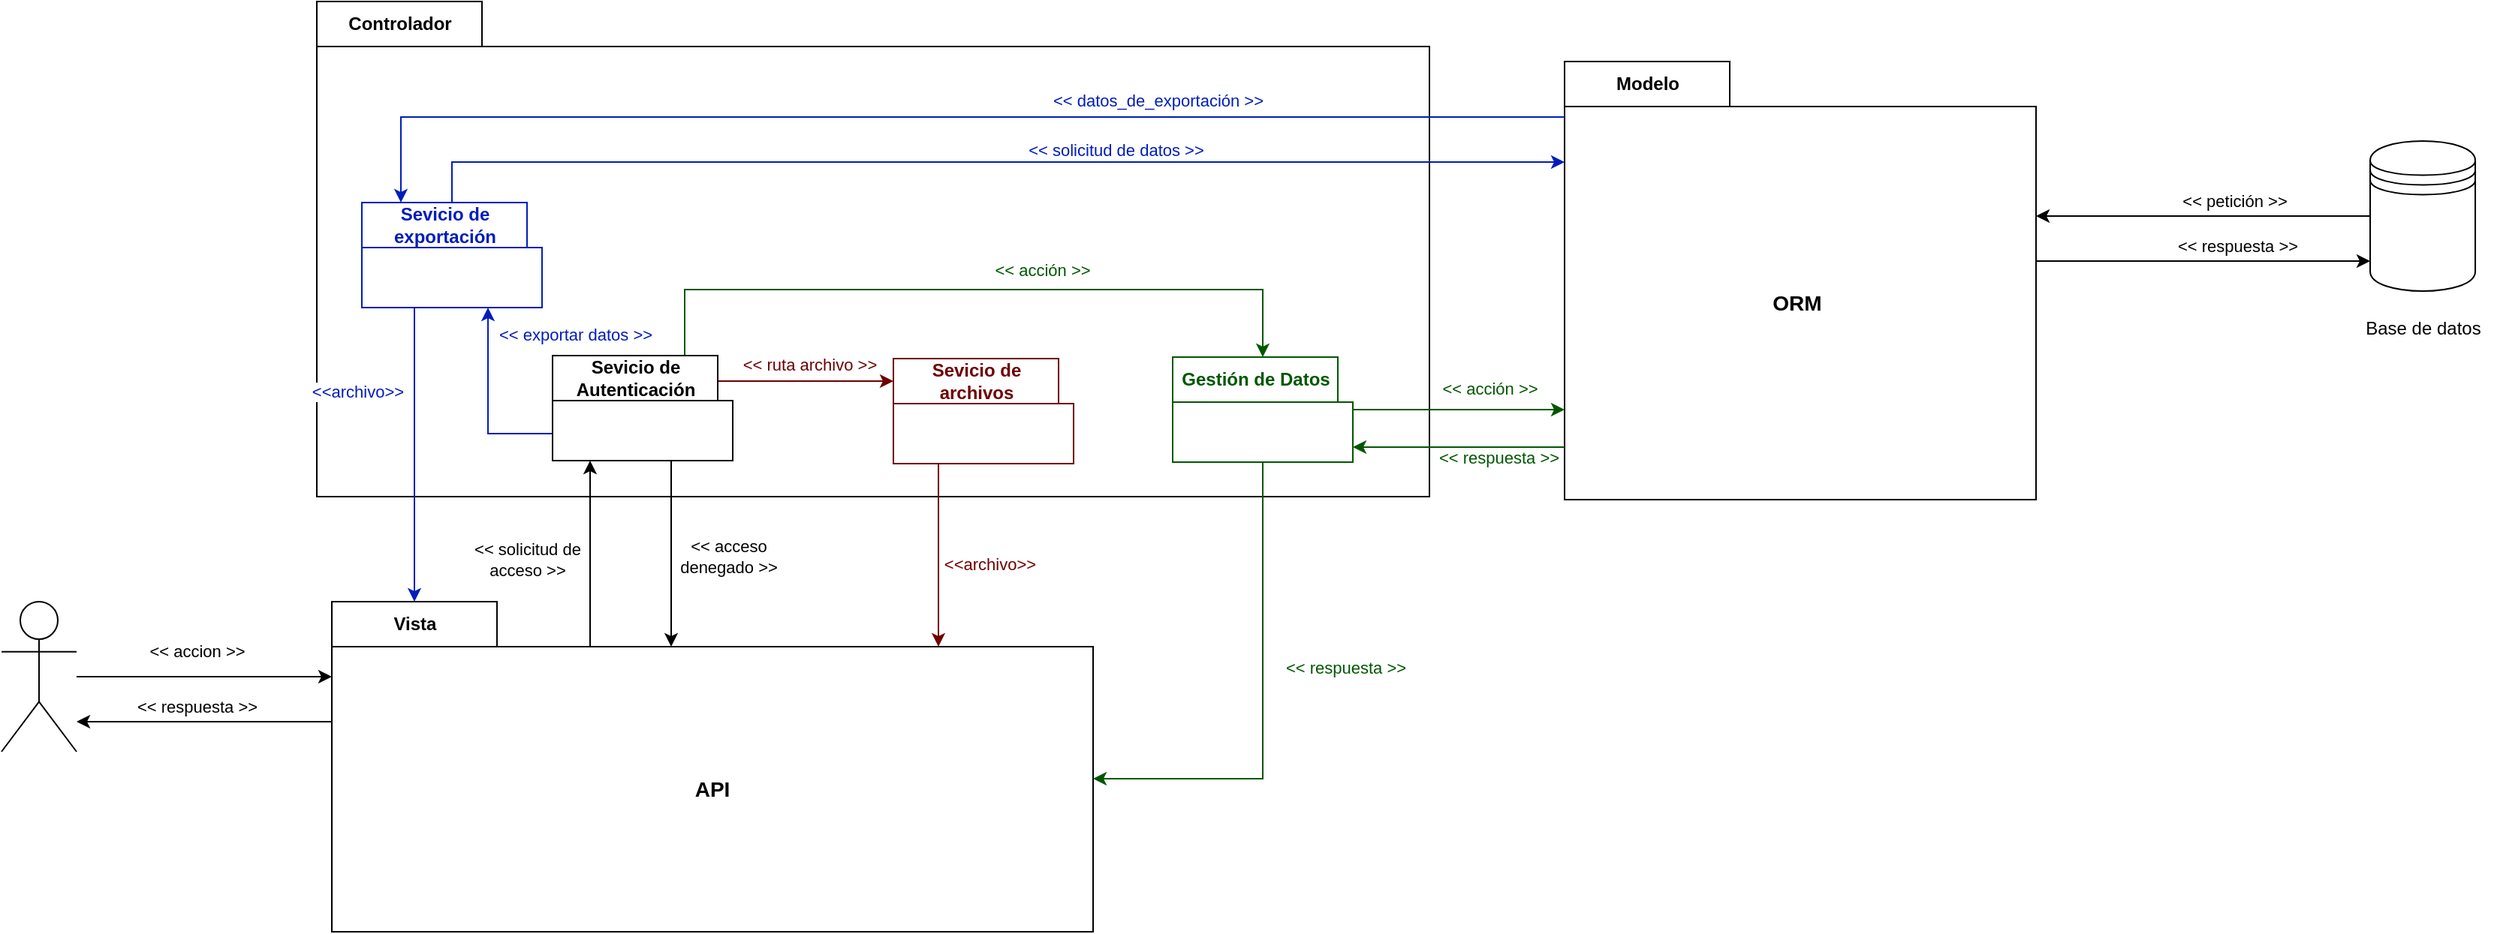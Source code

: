 <mxfile>
    <diagram name="Page-1" id="b5b7bab2-c9e2-2cf4-8b2a-24fd1a2a6d21">
        <mxGraphModel dx="1581" dy="849" grid="0" gridSize="10" guides="0" tooltips="1" connect="1" arrows="1" fold="1" page="0" pageScale="1" pageWidth="827" pageHeight="1169" background="#ffffff" math="0" shadow="0">
            <root>
                <mxCell id="0"/>
                <mxCell id="1" parent="0"/>
                <mxCell id="MoiTgc7sWNlrWl-F0rcY-3" value="Vista" style="shape=folder;fontStyle=1;tabWidth=110;tabHeight=30;tabPosition=left;html=1;boundedLbl=1;labelInHeader=1;container=1;collapsible=0;recursiveResize=0;" parent="1" vertex="1">
                    <mxGeometry x="200" y="470" width="507" height="220" as="geometry"/>
                </mxCell>
                <mxCell id="MoiTgc7sWNlrWl-F0rcY-5" value="&lt;font size=&quot;1&quot;&gt;&lt;b style=&quot;font-size: 14px&quot;&gt;API&lt;/b&gt;&lt;/font&gt;" style="text;html=1;strokeColor=none;fillColor=none;align=center;verticalAlign=middle;whiteSpace=wrap;rounded=0;" parent="MoiTgc7sWNlrWl-F0rcY-3" vertex="1">
                    <mxGeometry y="30" width="507" height="190" as="geometry"/>
                </mxCell>
                <mxCell id="MoiTgc7sWNlrWl-F0rcY-8" style="edgeStyle=orthogonalEdgeStyle;rounded=0;orthogonalLoop=1;jettySize=auto;html=1;" parent="1" source="MoiTgc7sWNlrWl-F0rcY-6" target="MoiTgc7sWNlrWl-F0rcY-3" edge="1">
                    <mxGeometry relative="1" as="geometry">
                        <Array as="points">
                            <mxPoint x="180" y="520"/>
                            <mxPoint x="180" y="520"/>
                        </Array>
                    </mxGeometry>
                </mxCell>
                <mxCell id="MoiTgc7sWNlrWl-F0rcY-28" value="&amp;lt;&amp;lt; accion &amp;gt;&amp;gt;" style="edgeLabel;html=1;align=center;verticalAlign=middle;resizable=0;points=[];" parent="MoiTgc7sWNlrWl-F0rcY-8" vertex="1" connectable="0">
                    <mxGeometry x="0.2" y="1" relative="1" as="geometry">
                        <mxPoint x="-22" y="-16" as="offset"/>
                    </mxGeometry>
                </mxCell>
                <mxCell id="MoiTgc7sWNlrWl-F0rcY-6" value="" style="shape=umlActor;verticalLabelPosition=bottom;verticalAlign=top;html=1;" parent="1" vertex="1">
                    <mxGeometry x="-20" y="470" width="50" height="100" as="geometry"/>
                </mxCell>
                <mxCell id="MoiTgc7sWNlrWl-F0rcY-9" style="edgeStyle=orthogonalEdgeStyle;rounded=0;orthogonalLoop=1;jettySize=auto;html=1;" parent="1" source="MoiTgc7sWNlrWl-F0rcY-5" target="MoiTgc7sWNlrWl-F0rcY-6" edge="1">
                    <mxGeometry relative="1" as="geometry">
                        <Array as="points">
                            <mxPoint x="120" y="550"/>
                            <mxPoint x="120" y="550"/>
                        </Array>
                    </mxGeometry>
                </mxCell>
                <mxCell id="MoiTgc7sWNlrWl-F0rcY-29" value="&amp;lt;&amp;lt; respuesta &amp;gt;&amp;gt;" style="edgeLabel;html=1;align=center;verticalAlign=middle;resizable=0;points=[];" parent="MoiTgc7sWNlrWl-F0rcY-9" vertex="1" connectable="0">
                    <mxGeometry x="-0.259" y="3" relative="1" as="geometry">
                        <mxPoint x="-27" y="-13" as="offset"/>
                    </mxGeometry>
                </mxCell>
                <mxCell id="MoiTgc7sWNlrWl-F0rcY-10" value="Modelo" style="shape=folder;fontStyle=1;tabWidth=110;tabHeight=30;tabPosition=left;html=1;boundedLbl=1;labelInHeader=1;container=1;collapsible=0;recursiveResize=0;" parent="1" vertex="1">
                    <mxGeometry x="1021" y="110" width="314" height="292" as="geometry"/>
                </mxCell>
                <mxCell id="MoiTgc7sWNlrWl-F0rcY-11" value="&lt;font style=&quot;font-size: 14px&quot;&gt;&lt;b&gt;ORM&lt;/b&gt;&lt;/font&gt;" style="text;html=1;strokeColor=none;fillColor=none;align=center;verticalAlign=middle;whiteSpace=wrap;rounded=0;" parent="MoiTgc7sWNlrWl-F0rcY-10" vertex="1">
                    <mxGeometry y="30" width="310" height="262" as="geometry"/>
                </mxCell>
                <mxCell id="MoiTgc7sWNlrWl-F0rcY-14" style="edgeStyle=orthogonalEdgeStyle;rounded=0;orthogonalLoop=1;jettySize=auto;html=1;" parent="1" source="MoiTgc7sWNlrWl-F0rcY-12" target="MoiTgc7sWNlrWl-F0rcY-10" edge="1">
                    <mxGeometry relative="1" as="geometry">
                        <Array as="points">
                            <mxPoint x="1451" y="213"/>
                            <mxPoint x="1451" y="213"/>
                        </Array>
                    </mxGeometry>
                </mxCell>
                <mxCell id="MoiTgc7sWNlrWl-F0rcY-40" value="&amp;lt;&amp;lt; petición &amp;gt;&amp;gt;" style="edgeLabel;html=1;align=center;verticalAlign=middle;resizable=0;points=[];" parent="MoiTgc7sWNlrWl-F0rcY-14" vertex="1" connectable="0">
                    <mxGeometry x="0.2" y="-1" relative="1" as="geometry">
                        <mxPoint x="43" y="-9" as="offset"/>
                    </mxGeometry>
                </mxCell>
                <mxCell id="MoiTgc7sWNlrWl-F0rcY-12" value="" style="shape=datastore;whiteSpace=wrap;html=1;" parent="1" vertex="1">
                    <mxGeometry x="1557.53" y="163" width="70" height="100" as="geometry"/>
                </mxCell>
                <mxCell id="MoiTgc7sWNlrWl-F0rcY-13" style="edgeStyle=orthogonalEdgeStyle;rounded=0;orthogonalLoop=1;jettySize=auto;html=1;" parent="1" source="MoiTgc7sWNlrWl-F0rcY-10" target="MoiTgc7sWNlrWl-F0rcY-12" edge="1">
                    <mxGeometry relative="1" as="geometry">
                        <Array as="points">
                            <mxPoint x="1471" y="243"/>
                            <mxPoint x="1471" y="243"/>
                        </Array>
                    </mxGeometry>
                </mxCell>
                <mxCell id="MoiTgc7sWNlrWl-F0rcY-41" value="&amp;lt;&amp;lt; respuesta &amp;gt;&amp;gt;" style="edgeLabel;html=1;align=center;verticalAlign=middle;resizable=0;points=[];" parent="MoiTgc7sWNlrWl-F0rcY-13" vertex="1" connectable="0">
                    <mxGeometry x="0.141" y="-3" relative="1" as="geometry">
                        <mxPoint x="7" y="-13" as="offset"/>
                    </mxGeometry>
                </mxCell>
                <mxCell id="MoiTgc7sWNlrWl-F0rcY-15" value="Base de datos" style="text;html=1;strokeColor=none;fillColor=none;align=center;verticalAlign=middle;whiteSpace=wrap;rounded=0;" parent="1" vertex="1">
                    <mxGeometry x="1542.53" y="278" width="100" height="20" as="geometry"/>
                </mxCell>
                <mxCell id="MoiTgc7sWNlrWl-F0rcY-16" value="Controlador" style="shape=folder;fontStyle=1;tabWidth=110;tabHeight=30;tabPosition=left;html=1;boundedLbl=1;labelInHeader=1;container=1;collapsible=0;recursiveResize=0;" parent="1" vertex="1">
                    <mxGeometry x="190" y="70" width="741" height="330" as="geometry"/>
                </mxCell>
                <mxCell id="MoiTgc7sWNlrWl-F0rcY-57" style="edgeStyle=orthogonalEdgeStyle;rounded=0;orthogonalLoop=1;jettySize=auto;html=1;fillColor=#0050ef;strokeColor=#001DBC;" parent="MoiTgc7sWNlrWl-F0rcY-16" source="MoiTgc7sWNlrWl-F0rcY-18" target="MoiTgc7sWNlrWl-F0rcY-56" edge="1">
                    <mxGeometry relative="1" as="geometry">
                        <Array as="points">
                            <mxPoint x="114" y="288"/>
                        </Array>
                    </mxGeometry>
                </mxCell>
                <mxCell id="MoiTgc7sWNlrWl-F0rcY-58" value="&amp;lt;&amp;lt; exportar datos &amp;gt;&amp;gt;" style="edgeLabel;html=1;align=center;verticalAlign=middle;resizable=0;points=[];fontColor=#001DBC;" parent="MoiTgc7sWNlrWl-F0rcY-57" vertex="1" connectable="0">
                    <mxGeometry x="-0.224" relative="1" as="geometry">
                        <mxPoint x="58" y="-60" as="offset"/>
                    </mxGeometry>
                </mxCell>
                <mxCell id="MoiTgc7sWNlrWl-F0rcY-67" style="edgeStyle=orthogonalEdgeStyle;rounded=0;orthogonalLoop=1;jettySize=auto;html=1;exitX=0.908;exitY=0.129;exitDx=0;exitDy=0;exitPerimeter=0;fillColor=#a20025;strokeColor=#6F0000;" parent="MoiTgc7sWNlrWl-F0rcY-16" source="MoiTgc7sWNlrWl-F0rcY-18" target="MoiTgc7sWNlrWl-F0rcY-66" edge="1">
                    <mxGeometry relative="1" as="geometry">
                        <Array as="points">
                            <mxPoint x="266" y="253"/>
                        </Array>
                    </mxGeometry>
                </mxCell>
                <mxCell id="MoiTgc7sWNlrWl-F0rcY-68" value="&amp;lt;&amp;lt; ruta archivo &amp;gt;&amp;gt;" style="edgeLabel;html=1;align=center;verticalAlign=middle;resizable=0;points=[];fontColor=#6F0000;" parent="MoiTgc7sWNlrWl-F0rcY-67" vertex="1" connectable="0">
                    <mxGeometry x="0.683" y="-1" relative="1" as="geometry">
                        <mxPoint x="-36.03" y="-12" as="offset"/>
                    </mxGeometry>
                </mxCell>
                <mxCell id="8" style="edgeStyle=orthogonalEdgeStyle;rounded=0;orthogonalLoop=1;jettySize=auto;html=1;strokeColor=#005700;fontColor=#001DBC;fillColor=#008a00;" edge="1" parent="MoiTgc7sWNlrWl-F0rcY-16" source="MoiTgc7sWNlrWl-F0rcY-18" target="7">
                    <mxGeometry relative="1" as="geometry">
                        <Array as="points">
                            <mxPoint x="245" y="192"/>
                            <mxPoint x="630" y="192"/>
                        </Array>
                    </mxGeometry>
                </mxCell>
                <mxCell id="10" value="&amp;lt;&amp;lt; acción &amp;gt;&amp;gt;" style="edgeLabel;html=1;align=center;verticalAlign=middle;resizable=0;points=[];fontColor=#005700;" vertex="1" connectable="0" parent="8">
                    <mxGeometry x="0.759" y="-4" relative="1" as="geometry">
                        <mxPoint x="-135" y="-17" as="offset"/>
                    </mxGeometry>
                </mxCell>
                <mxCell id="MoiTgc7sWNlrWl-F0rcY-18" value="&lt;div&gt;Sevicio de &lt;br&gt;&lt;/div&gt;&lt;div&gt;Autenticación&lt;br&gt;&lt;/div&gt;" style="shape=folder;fontStyle=1;tabWidth=110;tabHeight=30;tabPosition=left;html=1;boundedLbl=1;labelInHeader=1;container=1;collapsible=0;recursiveResize=0;" parent="MoiTgc7sWNlrWl-F0rcY-16" vertex="1">
                    <mxGeometry x="157" y="236" width="120" height="70" as="geometry"/>
                </mxCell>
                <mxCell id="MoiTgc7sWNlrWl-F0rcY-56" value="&lt;div&gt;&lt;font color=&quot;#001dbc&quot;&gt;Sevicio de &lt;br&gt;&lt;/font&gt;&lt;/div&gt;&lt;div&gt;&lt;font color=&quot;#001dbc&quot;&gt;exportación&lt;/font&gt;&lt;/div&gt;" style="shape=folder;fontStyle=1;tabWidth=110;tabHeight=30;tabPosition=left;html=1;boundedLbl=1;labelInHeader=1;container=1;collapsible=0;recursiveResize=0;strokeColor=#001DBC;fontColor=#ffffff;fillColor=none;" parent="MoiTgc7sWNlrWl-F0rcY-16" vertex="1">
                    <mxGeometry x="30" y="134" width="120" height="70" as="geometry"/>
                </mxCell>
                <mxCell id="MoiTgc7sWNlrWl-F0rcY-66" value="&lt;div&gt;&lt;font color=&quot;#6f0000&quot;&gt;Sevicio de &lt;br&gt;&lt;/font&gt;&lt;/div&gt;&lt;font color=&quot;#6f0000&quot;&gt;archivos&lt;/font&gt;" style="shape=folder;fontStyle=1;tabWidth=110;tabHeight=30;tabPosition=left;html=1;boundedLbl=1;labelInHeader=1;container=1;collapsible=0;recursiveResize=0;strokeColor=#6F0000;fontColor=#ffffff;fillColor=none;" parent="MoiTgc7sWNlrWl-F0rcY-16" vertex="1">
                    <mxGeometry x="384" y="238" width="120" height="70" as="geometry"/>
                </mxCell>
                <mxCell id="7" value="&lt;font color=&quot;#005700&quot;&gt;Gestión de Datos&lt;/font&gt;" style="shape=folder;fontStyle=1;tabWidth=110;tabHeight=30;tabPosition=left;html=1;boundedLbl=1;labelInHeader=1;container=1;collapsible=0;recursiveResize=0;fontColor=#ffffff;fillColor=none;strokeColor=#005700;" vertex="1" parent="MoiTgc7sWNlrWl-F0rcY-16">
                    <mxGeometry x="570" y="237" width="120" height="70" as="geometry"/>
                </mxCell>
                <mxCell id="MoiTgc7sWNlrWl-F0rcY-23" style="edgeStyle=orthogonalEdgeStyle;rounded=0;orthogonalLoop=1;jettySize=auto;html=1;" parent="1" source="MoiTgc7sWNlrWl-F0rcY-18" edge="1" target="MoiTgc7sWNlrWl-F0rcY-5">
                    <mxGeometry relative="1" as="geometry">
                        <mxPoint x="265" y="470" as="targetPoint"/>
                        <Array as="points">
                            <mxPoint x="426" y="425"/>
                            <mxPoint x="426" y="425"/>
                        </Array>
                    </mxGeometry>
                </mxCell>
                <mxCell id="MoiTgc7sWNlrWl-F0rcY-26" value="&amp;lt;&amp;lt; acceso&lt;br&gt;denegado &amp;gt;&amp;gt;" style="edgeLabel;html=1;align=center;verticalAlign=middle;resizable=0;points=[];" parent="MoiTgc7sWNlrWl-F0rcY-23" vertex="1" connectable="0">
                    <mxGeometry x="0.19" y="2" relative="1" as="geometry">
                        <mxPoint x="36.0" y="-10.0" as="offset"/>
                    </mxGeometry>
                </mxCell>
                <mxCell id="MoiTgc7sWNlrWl-F0rcY-24" style="edgeStyle=orthogonalEdgeStyle;rounded=0;orthogonalLoop=1;jettySize=auto;html=1;" parent="1" source="MoiTgc7sWNlrWl-F0rcY-5" target="MoiTgc7sWNlrWl-F0rcY-18" edge="1">
                    <mxGeometry relative="1" as="geometry">
                        <Array as="points">
                            <mxPoint x="372" y="396"/>
                            <mxPoint x="372" y="396"/>
                        </Array>
                    </mxGeometry>
                </mxCell>
                <mxCell id="MoiTgc7sWNlrWl-F0rcY-30" value="&amp;lt;&amp;lt; solicitud de &lt;br&gt;acceso &amp;gt;&amp;gt;" style="edgeLabel;html=1;align=center;verticalAlign=middle;resizable=0;points=[];" parent="MoiTgc7sWNlrWl-F0rcY-24" vertex="1" connectable="0">
                    <mxGeometry x="-0.375" y="-2" relative="1" as="geometry">
                        <mxPoint x="-44" y="-19" as="offset"/>
                    </mxGeometry>
                </mxCell>
                <mxCell id="MoiTgc7sWNlrWl-F0rcY-59" style="edgeStyle=orthogonalEdgeStyle;rounded=0;orthogonalLoop=1;jettySize=auto;html=1;fillColor=#0050ef;strokeColor=#001DBC;" parent="1" source="MoiTgc7sWNlrWl-F0rcY-56" target="MoiTgc7sWNlrWl-F0rcY-10" edge="1">
                    <mxGeometry relative="1" as="geometry">
                        <mxPoint x="921" y="500" as="targetPoint"/>
                        <Array as="points">
                            <mxPoint x="562" y="177"/>
                            <mxPoint x="562" y="177"/>
                        </Array>
                    </mxGeometry>
                </mxCell>
                <mxCell id="2" value="&amp;lt;&amp;lt; solicitud de datos &amp;gt;&amp;gt;" style="edgeLabel;html=1;align=center;verticalAlign=middle;resizable=0;points=[];fontColor=#001DBC;" vertex="1" connectable="0" parent="MoiTgc7sWNlrWl-F0rcY-59">
                    <mxGeometry x="0.438" y="2" relative="1" as="geometry">
                        <mxPoint x="-83" y="-6" as="offset"/>
                    </mxGeometry>
                </mxCell>
                <mxCell id="MoiTgc7sWNlrWl-F0rcY-61" style="edgeStyle=orthogonalEdgeStyle;rounded=0;orthogonalLoop=1;jettySize=auto;html=1;fillColor=#0050ef;strokeColor=#001DBC;" parent="1" source="MoiTgc7sWNlrWl-F0rcY-10" target="MoiTgc7sWNlrWl-F0rcY-56" edge="1">
                    <mxGeometry relative="1" as="geometry">
                        <Array as="points">
                            <mxPoint x="246" y="147"/>
                        </Array>
                    </mxGeometry>
                </mxCell>
                <mxCell id="MoiTgc7sWNlrWl-F0rcY-62" value="&lt;font color=&quot;#001dbc&quot;&gt;&amp;lt;&amp;lt; datos_de_exportación&amp;nbsp;&amp;gt;&amp;gt;&lt;/font&gt;" style="edgeLabel;html=1;align=center;verticalAlign=middle;resizable=0;points=[];" parent="MoiTgc7sWNlrWl-F0rcY-61" vertex="1" connectable="0">
                    <mxGeometry x="-0.721" y="-2" relative="1" as="geometry">
                        <mxPoint x="-155" y="-9" as="offset"/>
                    </mxGeometry>
                </mxCell>
                <mxCell id="3" style="edgeStyle=orthogonalEdgeStyle;rounded=0;orthogonalLoop=1;jettySize=auto;html=1;fillColor=#a20025;strokeColor=#6F0000;" edge="1" parent="1" source="MoiTgc7sWNlrWl-F0rcY-66" target="MoiTgc7sWNlrWl-F0rcY-5">
                    <mxGeometry relative="1" as="geometry">
                        <Array as="points">
                            <mxPoint x="604" y="418"/>
                            <mxPoint x="604" y="418"/>
                        </Array>
                    </mxGeometry>
                </mxCell>
                <mxCell id="4" value="&amp;lt;&amp;lt;archivo&amp;gt;&amp;gt;" style="edgeLabel;html=1;align=center;verticalAlign=middle;resizable=0;points=[];fontColor=#6F0000;" vertex="1" connectable="0" parent="3">
                    <mxGeometry x="-0.328" y="1" relative="1" as="geometry">
                        <mxPoint x="33" y="26" as="offset"/>
                    </mxGeometry>
                </mxCell>
                <mxCell id="5" style="edgeStyle=orthogonalEdgeStyle;rounded=0;orthogonalLoop=1;jettySize=auto;html=1;entryX=0;entryY=0;entryDx=55;entryDy=0;entryPerimeter=0;fillColor=#0050ef;strokeColor=#001DBC;" edge="1" parent="1" source="MoiTgc7sWNlrWl-F0rcY-56" target="MoiTgc7sWNlrWl-F0rcY-3">
                    <mxGeometry relative="1" as="geometry">
                        <Array as="points">
                            <mxPoint x="255" y="305"/>
                            <mxPoint x="255" y="305"/>
                        </Array>
                    </mxGeometry>
                </mxCell>
                <mxCell id="6" value="&amp;lt;&amp;lt;archivo&amp;gt;&amp;gt;" style="edgeLabel;html=1;align=center;verticalAlign=middle;resizable=0;points=[];fontColor=#001DBC;" vertex="1" connectable="0" parent="5">
                    <mxGeometry x="0.688" y="2" relative="1" as="geometry">
                        <mxPoint x="-40" y="-110" as="offset"/>
                    </mxGeometry>
                </mxCell>
                <mxCell id="11" style="edgeStyle=orthogonalEdgeStyle;rounded=0;orthogonalLoop=1;jettySize=auto;html=1;strokeColor=#005700;fontColor=#005700;fillColor=#008a00;" edge="1" parent="1" source="7" target="MoiTgc7sWNlrWl-F0rcY-11">
                    <mxGeometry relative="1" as="geometry">
                        <Array as="points">
                            <mxPoint x="993" y="342"/>
                            <mxPoint x="993" y="342"/>
                        </Array>
                    </mxGeometry>
                </mxCell>
                <mxCell id="12" value="&amp;lt;&amp;lt; acción &amp;gt;&amp;gt;" style="edgeLabel;html=1;align=center;verticalAlign=middle;resizable=0;points=[];fontColor=#005700;" vertex="1" connectable="0" parent="11">
                    <mxGeometry x="0.177" y="-1" relative="1" as="geometry">
                        <mxPoint x="8" y="-15" as="offset"/>
                    </mxGeometry>
                </mxCell>
                <mxCell id="13" style="edgeStyle=orthogonalEdgeStyle;rounded=0;orthogonalLoop=1;jettySize=auto;html=1;strokeColor=#005700;fontColor=#005700;fillColor=#008a00;" edge="1" parent="1" source="MoiTgc7sWNlrWl-F0rcY-11" target="7">
                    <mxGeometry relative="1" as="geometry">
                        <Array as="points">
                            <mxPoint x="972" y="367"/>
                            <mxPoint x="972" y="367"/>
                        </Array>
                    </mxGeometry>
                </mxCell>
                <mxCell id="14" value="&amp;lt;&amp;lt; respuesta &amp;gt;&amp;gt;" style="edgeLabel;html=1;align=center;verticalAlign=middle;resizable=0;points=[];fontColor=#005700;" vertex="1" connectable="0" parent="13">
                    <mxGeometry x="-0.333" relative="1" as="geometry">
                        <mxPoint x="3" y="7" as="offset"/>
                    </mxGeometry>
                </mxCell>
                <mxCell id="15" style="edgeStyle=orthogonalEdgeStyle;rounded=0;orthogonalLoop=1;jettySize=auto;html=1;strokeColor=#005700;fontColor=#005700;fillColor=#008a00;" edge="1" parent="1" source="7" target="MoiTgc7sWNlrWl-F0rcY-5">
                    <mxGeometry relative="1" as="geometry">
                        <Array as="points">
                            <mxPoint x="820" y="588"/>
                        </Array>
                    </mxGeometry>
                </mxCell>
                <mxCell id="16" value="&amp;lt;&amp;lt; respuesta &amp;gt;&amp;gt;" style="edgeLabel;html=1;align=center;verticalAlign=middle;resizable=0;points=[];fontColor=#005700;" vertex="1" connectable="0" parent="15">
                    <mxGeometry x="-0.451" relative="1" as="geometry">
                        <mxPoint x="55" y="48" as="offset"/>
                    </mxGeometry>
                </mxCell>
            </root>
        </mxGraphModel>
    </diagram>
</mxfile>
